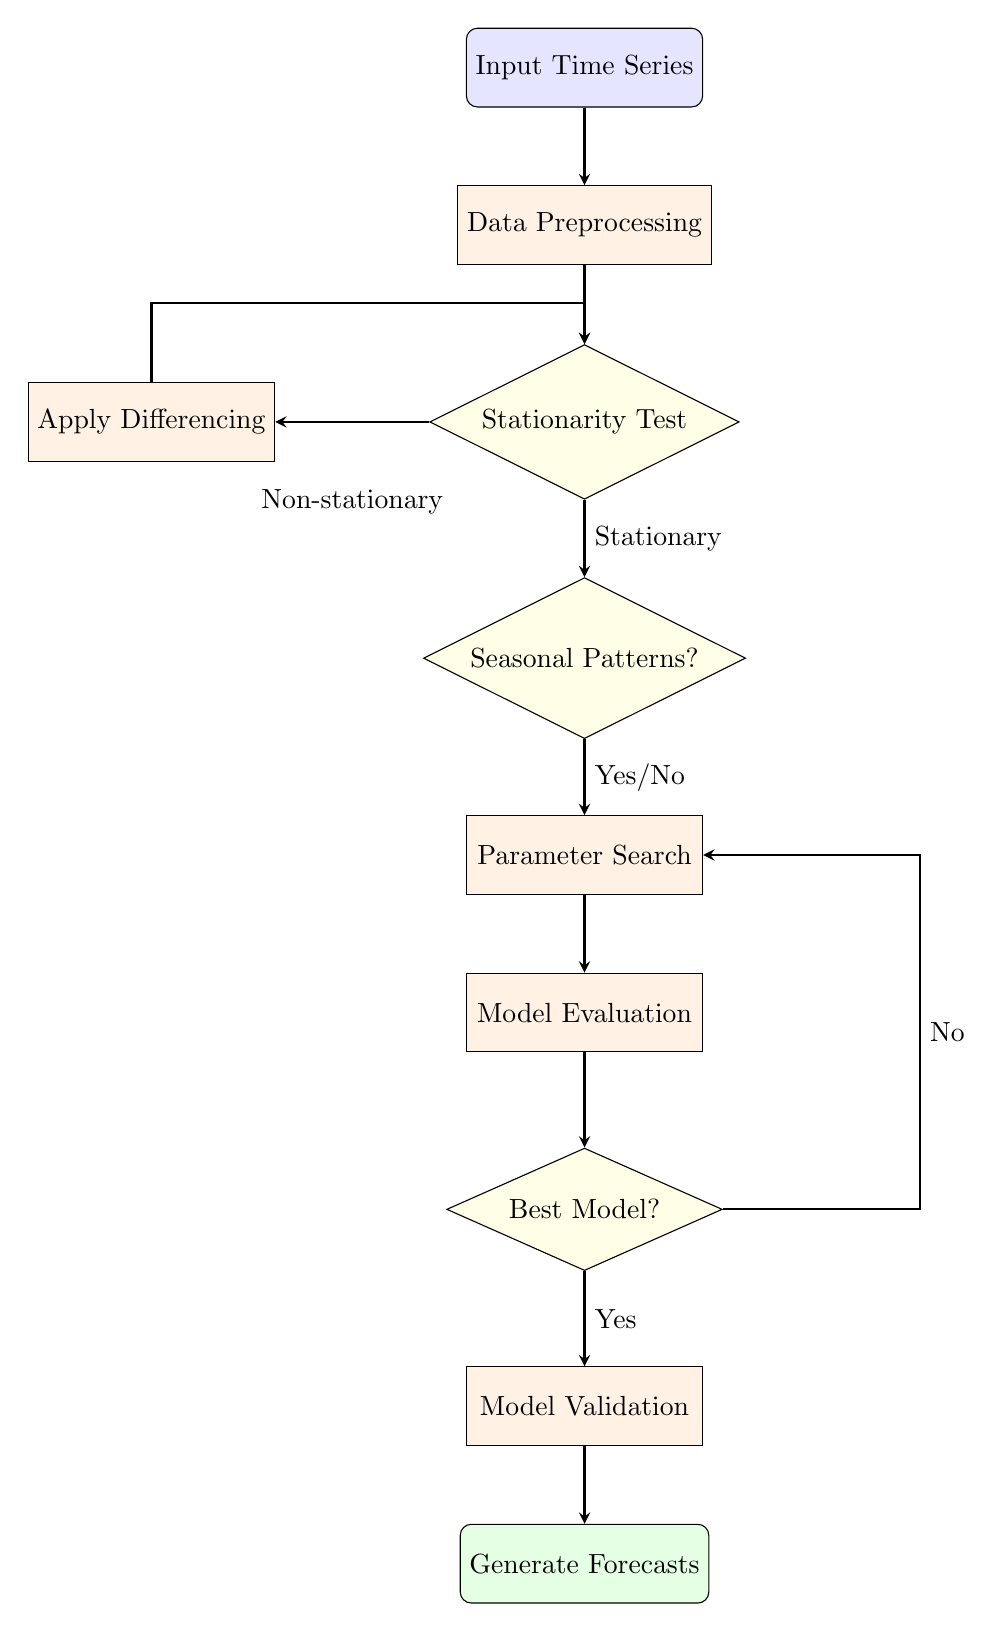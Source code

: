\begin{tikzpicture}[
	node distance=2cm,
	start/.style={rectangle, rounded corners, minimum width=3cm, minimum height=1cm, text centered, draw=black, fill=blue!10},
	process/.style={rectangle, minimum width=3cm, minimum height=1cm, text centered, draw=black, fill=orange!10},
	decision/.style={diamond, minimum width=3.5cm, minimum height=1.5cm, text centered, draw=black, fill=yellow!10, aspect=2},
	end/.style={rectangle, rounded corners, minimum width=3cm, minimum height=1cm, text centered, draw=black, fill=green!10},
	arrow/.style={thick,->,>=stealth}
	]
	
	% Nodes
	\node (start) [start] {Input Time Series};
	\node (preprocess) [process, below of=start] {Data Preprocessing};
	\node (stationarity) [decision, below of=preprocess, yshift=-0.5cm] {Stationarity Test};
	\node (differencing) [process, left of=stationarity, xshift=-3.5cm] {Apply Differencing};
	\node (seasonal) [decision, below of=stationarity, yshift=-1cm] {Seasonal Patterns?};
	\node (search) [process, below of=seasonal, yshift=-0.5cm] {Parameter Search};
	\node (evaluate) [process, below of=search] {Model Evaluation};
	\node (select) [decision, below of=evaluate, yshift=-0.5cm] {Best Model?};
	\node (validate) [process, below of=select, yshift=-0.5cm] {Model Validation};
	\node (forecast) [end, below of=validate] {Generate Forecasts};
	
	% Arrows
	\draw [arrow] (start) -- (preprocess);
	\draw [arrow] (preprocess) -- (stationarity);
	\draw [arrow ] (stationarity.west) -- node[anchor=south,yshift=-1.3cm] {Non-stationary} (differencing.east);
	\draw [arrow] (differencing.north) -- ++(0,1) -| (stationarity.north);
	\draw [arrow] (stationarity.south) -- node[anchor=west] {Stationary} (seasonal.north);
	\draw [arrow] (seasonal.south) -- node[anchor=west] {Yes/No} (search.north);
	\draw [arrow] (search) -- (evaluate);
	\draw [arrow] (evaluate) -- (select);
	\draw [arrow] (select.south) -- node[anchor=west] {Yes} (validate.north);
	\draw [arrow] (select.east) -- ++(2.5,0) |- node[near start, anchor=west] {No} (search.east);
	\draw [arrow] (validate) -- (forecast);
	
\end{tikzpicture}